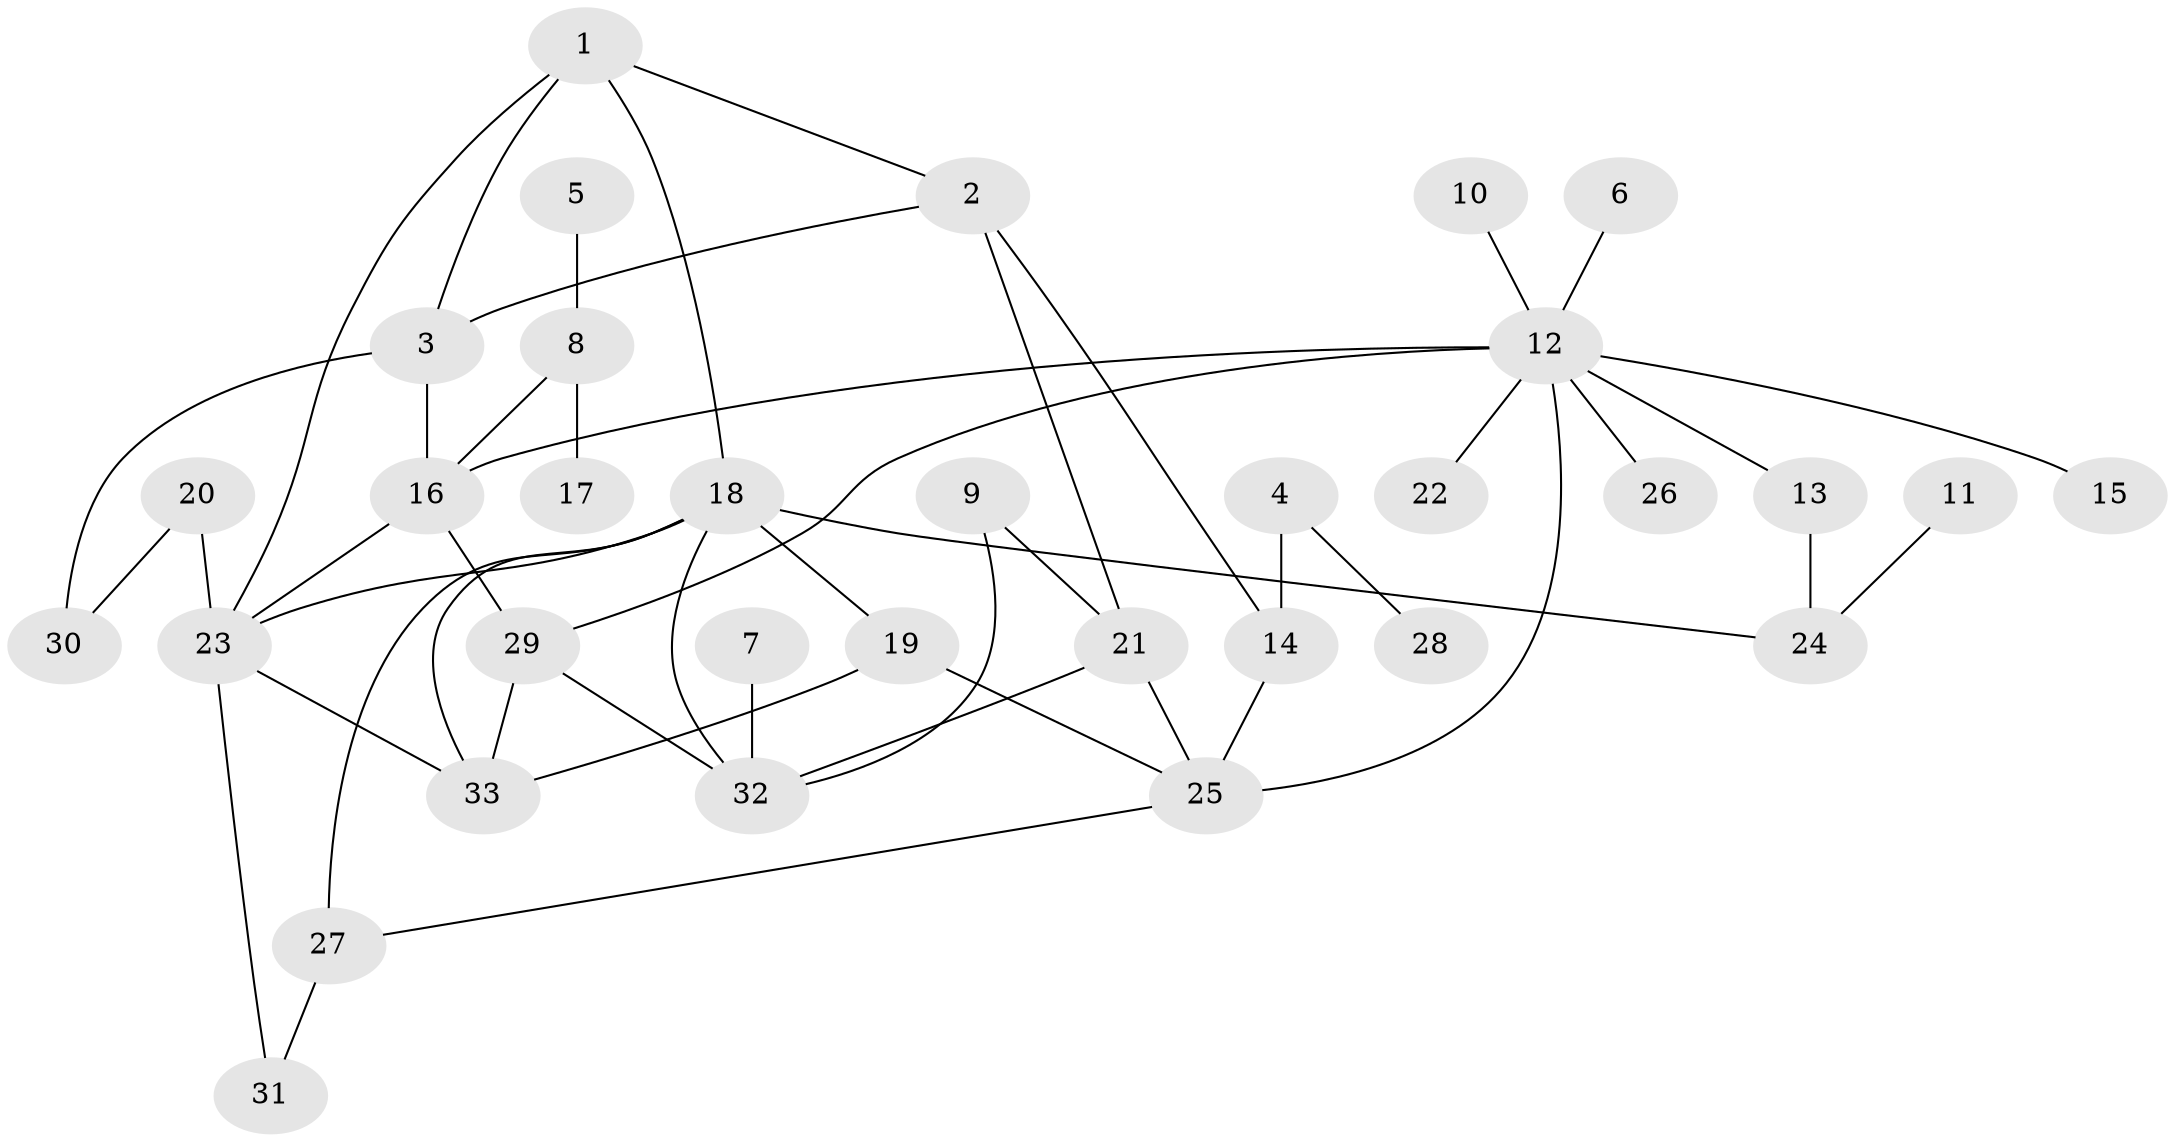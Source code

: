// original degree distribution, {3: 0.046153846153846156, 7: 0.046153846153846156, 6: 0.03076923076923077, 5: 0.09230769230769231, 4: 0.06153846153846154, 11: 0.015384615384615385, 2: 0.2153846153846154, 8: 0.015384615384615385, 1: 0.47692307692307695}
// Generated by graph-tools (version 1.1) at 2025/02/03/09/25 03:02:44]
// undirected, 33 vertices, 49 edges
graph export_dot {
graph [start="1"]
  node [color=gray90,style=filled];
  1;
  2;
  3;
  4;
  5;
  6;
  7;
  8;
  9;
  10;
  11;
  12;
  13;
  14;
  15;
  16;
  17;
  18;
  19;
  20;
  21;
  22;
  23;
  24;
  25;
  26;
  27;
  28;
  29;
  30;
  31;
  32;
  33;
  1 -- 2 [weight=1.0];
  1 -- 3 [weight=1.0];
  1 -- 18 [weight=1.0];
  1 -- 23 [weight=1.0];
  2 -- 3 [weight=1.0];
  2 -- 14 [weight=1.0];
  2 -- 21 [weight=1.0];
  3 -- 16 [weight=1.0];
  3 -- 30 [weight=1.0];
  4 -- 14 [weight=1.0];
  4 -- 28 [weight=1.0];
  5 -- 8 [weight=1.0];
  6 -- 12 [weight=1.0];
  7 -- 32 [weight=1.0];
  8 -- 16 [weight=1.0];
  8 -- 17 [weight=1.0];
  9 -- 21 [weight=1.0];
  9 -- 32 [weight=1.0];
  10 -- 12 [weight=1.0];
  11 -- 24 [weight=1.0];
  12 -- 13 [weight=1.0];
  12 -- 15 [weight=1.0];
  12 -- 16 [weight=1.0];
  12 -- 22 [weight=1.0];
  12 -- 25 [weight=1.0];
  12 -- 26 [weight=1.0];
  12 -- 29 [weight=1.0];
  13 -- 24 [weight=1.0];
  14 -- 25 [weight=2.0];
  16 -- 23 [weight=1.0];
  16 -- 29 [weight=1.0];
  18 -- 19 [weight=1.0];
  18 -- 23 [weight=1.0];
  18 -- 24 [weight=1.0];
  18 -- 27 [weight=1.0];
  18 -- 32 [weight=1.0];
  18 -- 33 [weight=1.0];
  19 -- 25 [weight=1.0];
  19 -- 33 [weight=1.0];
  20 -- 23 [weight=2.0];
  20 -- 30 [weight=1.0];
  21 -- 25 [weight=1.0];
  21 -- 32 [weight=1.0];
  23 -- 31 [weight=1.0];
  23 -- 33 [weight=1.0];
  25 -- 27 [weight=1.0];
  27 -- 31 [weight=1.0];
  29 -- 32 [weight=1.0];
  29 -- 33 [weight=1.0];
}
